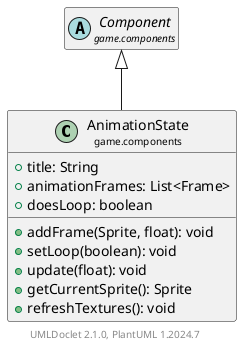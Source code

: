 @startuml
    set namespaceSeparator none
    hide empty fields
    hide empty methods

    class "<size:14>AnimationState\n<size:10>game.components" as game.components.AnimationState [[AnimationState.html]] {
        +title: String
        +animationFrames: List<Frame>
        +doesLoop: boolean
        +addFrame(Sprite, float): void
        +setLoop(boolean): void
        +update(float): void
        +getCurrentSprite(): Sprite
        +refreshTextures(): void
    }

    abstract class "<size:14>Component\n<size:10>game.components" as game.components.Component [[Component.html]]

    game.components.Component <|-- game.components.AnimationState

    center footer UMLDoclet 2.1.0, PlantUML %version()
@enduml
